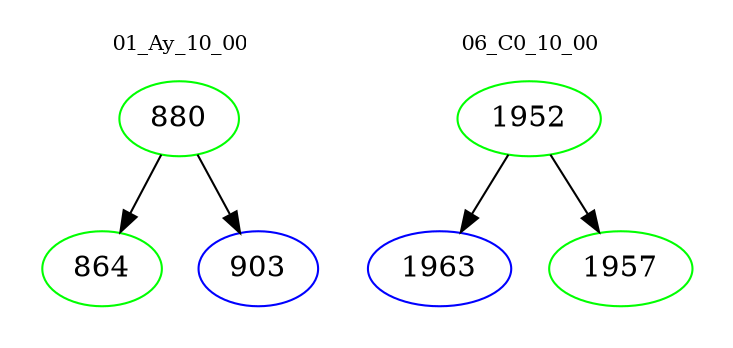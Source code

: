 digraph{
subgraph cluster_0 {
color = white
label = "01_Ay_10_00";
fontsize=10;
T0_880 [label="880", color="green"]
T0_880 -> T0_864 [color="black"]
T0_864 [label="864", color="green"]
T0_880 -> T0_903 [color="black"]
T0_903 [label="903", color="blue"]
}
subgraph cluster_1 {
color = white
label = "06_C0_10_00";
fontsize=10;
T1_1952 [label="1952", color="green"]
T1_1952 -> T1_1963 [color="black"]
T1_1963 [label="1963", color="blue"]
T1_1952 -> T1_1957 [color="black"]
T1_1957 [label="1957", color="green"]
}
}
